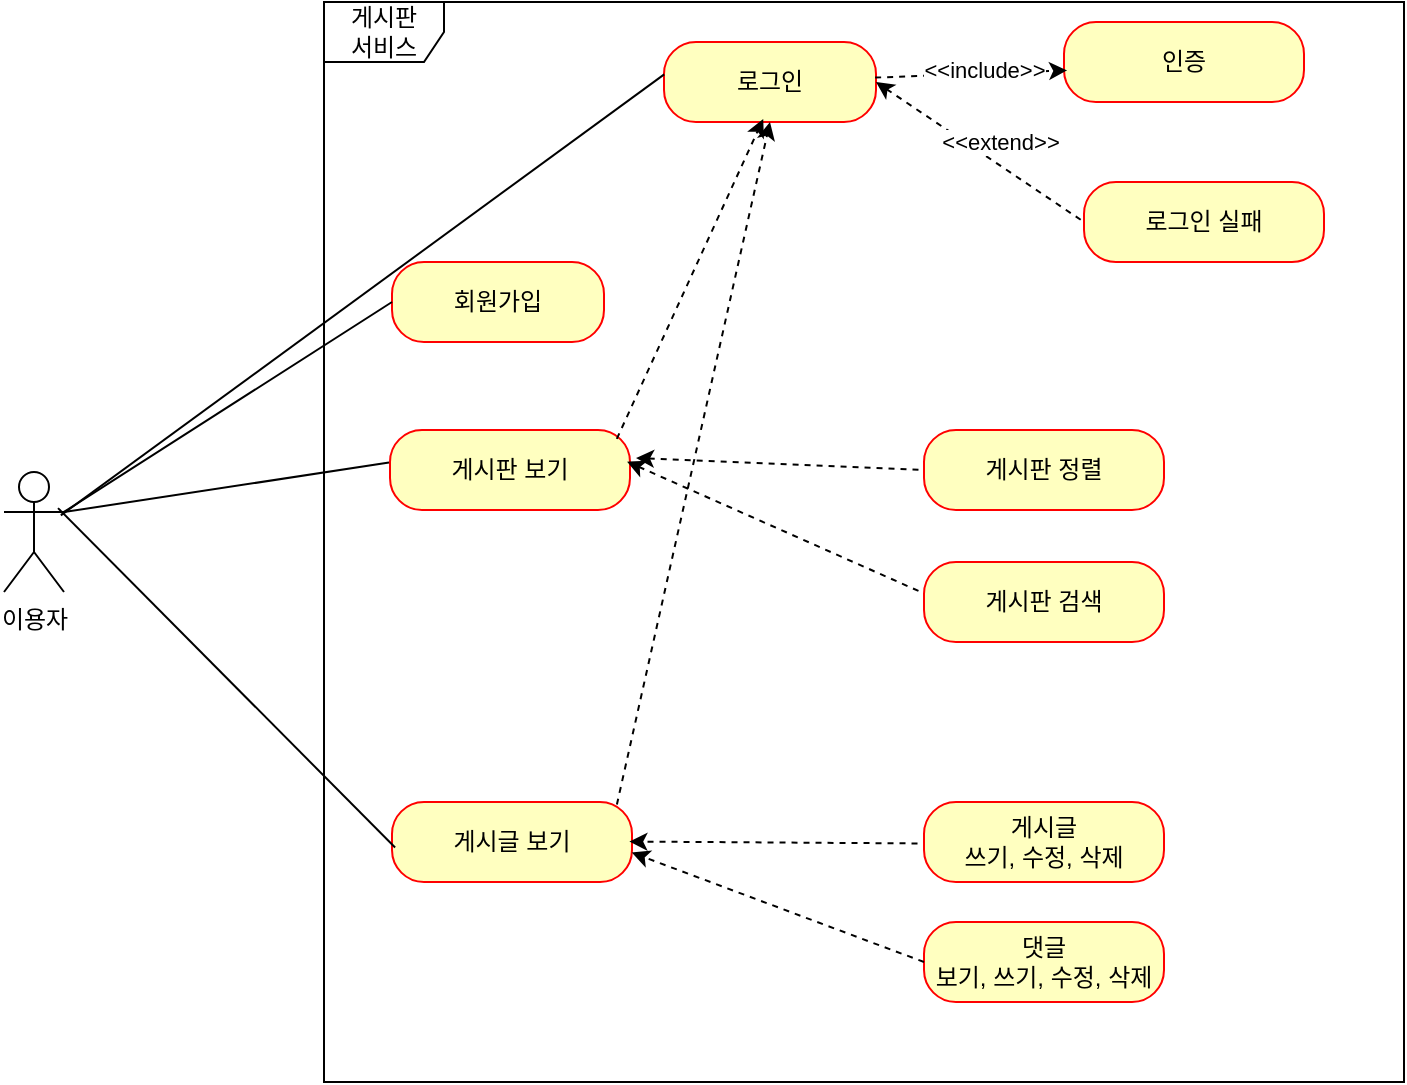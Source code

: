 <mxfile version="22.1.21" type="github">
  <diagram name="페이지-1" id="eg8PEWVwnhvdh6Bl5ibd">
    <mxGraphModel dx="1728" dy="915" grid="1" gridSize="10" guides="1" tooltips="1" connect="1" arrows="1" fold="1" page="1" pageScale="1" pageWidth="827" pageHeight="1169" math="0" shadow="0">
      <root>
        <mxCell id="0" />
        <mxCell id="1" parent="0" />
        <mxCell id="Nk-U3EO84pO2oHU9XgiJ-1" value="이용자" style="shape=umlActor;verticalLabelPosition=bottom;verticalAlign=top;html=1;" vertex="1" parent="1">
          <mxGeometry x="100" y="565" width="30" height="60" as="geometry" />
        </mxCell>
        <mxCell id="Nk-U3EO84pO2oHU9XgiJ-3" value="게시판&lt;br&gt;서비스" style="shape=umlFrame;whiteSpace=wrap;html=1;pointerEvents=0;" vertex="1" parent="1">
          <mxGeometry x="260" y="330" width="540" height="540" as="geometry" />
        </mxCell>
        <mxCell id="Nk-U3EO84pO2oHU9XgiJ-5" value="회원가입" style="rounded=1;whiteSpace=wrap;html=1;arcSize=40;fontColor=#000000;fillColor=#ffffc0;strokeColor=#ff0000;" vertex="1" parent="1">
          <mxGeometry x="294" y="460" width="106" height="40" as="geometry" />
        </mxCell>
        <mxCell id="Nk-U3EO84pO2oHU9XgiJ-7" value="게시판 정렬" style="rounded=1;whiteSpace=wrap;html=1;arcSize=40;fontColor=#000000;fillColor=#ffffc0;strokeColor=#ff0000;" vertex="1" parent="1">
          <mxGeometry x="560" y="544" width="120" height="40" as="geometry" />
        </mxCell>
        <mxCell id="Nk-U3EO84pO2oHU9XgiJ-8" value="게시글 보기" style="rounded=1;whiteSpace=wrap;html=1;arcSize=40;fontColor=#000000;fillColor=#ffffc0;strokeColor=#ff0000;" vertex="1" parent="1">
          <mxGeometry x="294" y="730" width="120" height="40" as="geometry" />
        </mxCell>
        <mxCell id="Nk-U3EO84pO2oHU9XgiJ-9" value="로그인" style="rounded=1;whiteSpace=wrap;html=1;arcSize=40;fontColor=#000000;fillColor=#ffffc0;strokeColor=#ff0000;" vertex="1" parent="1">
          <mxGeometry x="430" y="350" width="106" height="40" as="geometry" />
        </mxCell>
        <mxCell id="Nk-U3EO84pO2oHU9XgiJ-10" value="인증" style="rounded=1;whiteSpace=wrap;html=1;arcSize=40;fontColor=#000000;fillColor=#ffffc0;strokeColor=#ff0000;" vertex="1" parent="1">
          <mxGeometry x="630" y="340" width="120" height="40" as="geometry" />
        </mxCell>
        <mxCell id="Nk-U3EO84pO2oHU9XgiJ-11" value="로그인 실패" style="rounded=1;whiteSpace=wrap;html=1;arcSize=40;fontColor=#000000;fillColor=#ffffc0;strokeColor=#ff0000;" vertex="1" parent="1">
          <mxGeometry x="640" y="420" width="120" height="40" as="geometry" />
        </mxCell>
        <mxCell id="Nk-U3EO84pO2oHU9XgiJ-12" value="게시판 보기" style="rounded=1;whiteSpace=wrap;html=1;arcSize=40;fontColor=#000000;fillColor=#ffffc0;strokeColor=#ff0000;" vertex="1" parent="1">
          <mxGeometry x="293" y="544" width="120" height="40" as="geometry" />
        </mxCell>
        <mxCell id="Nk-U3EO84pO2oHU9XgiJ-13" value="게시판 검색" style="rounded=1;whiteSpace=wrap;html=1;arcSize=40;fontColor=#000000;fillColor=#ffffc0;strokeColor=#ff0000;" vertex="1" parent="1">
          <mxGeometry x="560" y="610" width="120" height="40" as="geometry" />
        </mxCell>
        <mxCell id="Nk-U3EO84pO2oHU9XgiJ-14" value="게시글 &lt;br&gt;쓰기, 수정, 삭제" style="rounded=1;whiteSpace=wrap;html=1;arcSize=40;fontColor=#000000;fillColor=#ffffc0;strokeColor=#ff0000;" vertex="1" parent="1">
          <mxGeometry x="560" y="730" width="120" height="40" as="geometry" />
        </mxCell>
        <mxCell id="Nk-U3EO84pO2oHU9XgiJ-15" value="댓글 &lt;br&gt;보기, 쓰기, 수정, 삭제" style="rounded=1;whiteSpace=wrap;html=1;arcSize=40;fontColor=#000000;fillColor=#ffffc0;strokeColor=#ff0000;" vertex="1" parent="1">
          <mxGeometry x="560" y="790" width="120" height="40" as="geometry" />
        </mxCell>
        <mxCell id="Nk-U3EO84pO2oHU9XgiJ-18" value="" style="endArrow=none;html=1;rounded=0;entryX=0;entryY=0.5;entryDx=0;entryDy=0;exitX=1;exitY=0.333;exitDx=0;exitDy=0;exitPerimeter=0;" edge="1" parent="1" source="Nk-U3EO84pO2oHU9XgiJ-1" target="Nk-U3EO84pO2oHU9XgiJ-5">
          <mxGeometry width="50" height="50" relative="1" as="geometry">
            <mxPoint x="130" y="600" as="sourcePoint" />
            <mxPoint x="180" y="550" as="targetPoint" />
          </mxGeometry>
        </mxCell>
        <mxCell id="Nk-U3EO84pO2oHU9XgiJ-19" value="" style="endArrow=none;html=1;rounded=0;entryX=0.001;entryY=0.405;entryDx=0;entryDy=0;entryPerimeter=0;exitX=0.947;exitY=0.361;exitDx=0;exitDy=0;exitPerimeter=0;" edge="1" parent="1" source="Nk-U3EO84pO2oHU9XgiJ-1" target="Nk-U3EO84pO2oHU9XgiJ-9">
          <mxGeometry width="50" height="50" relative="1" as="geometry">
            <mxPoint x="130" y="580" as="sourcePoint" />
            <mxPoint x="306" y="427" as="targetPoint" />
          </mxGeometry>
        </mxCell>
        <mxCell id="Nk-U3EO84pO2oHU9XgiJ-20" value="" style="endArrow=none;html=1;rounded=0;entryX=-0.004;entryY=0.407;entryDx=0;entryDy=0;exitX=0.946;exitY=0.338;exitDx=0;exitDy=0;exitPerimeter=0;entryPerimeter=0;" edge="1" parent="1" source="Nk-U3EO84pO2oHU9XgiJ-1" target="Nk-U3EO84pO2oHU9XgiJ-12">
          <mxGeometry width="50" height="50" relative="1" as="geometry">
            <mxPoint x="140" y="595" as="sourcePoint" />
            <mxPoint x="304" y="490" as="targetPoint" />
          </mxGeometry>
        </mxCell>
        <mxCell id="Nk-U3EO84pO2oHU9XgiJ-21" value="" style="endArrow=none;html=1;rounded=0;exitX=0.9;exitY=0.301;exitDx=0;exitDy=0;exitPerimeter=0;entryX=0.013;entryY=0.569;entryDx=0;entryDy=0;entryPerimeter=0;" edge="1" parent="1" source="Nk-U3EO84pO2oHU9XgiJ-1" target="Nk-U3EO84pO2oHU9XgiJ-8">
          <mxGeometry width="50" height="50" relative="1" as="geometry">
            <mxPoint x="138" y="595" as="sourcePoint" />
            <mxPoint x="303" y="570" as="targetPoint" />
          </mxGeometry>
        </mxCell>
        <mxCell id="Nk-U3EO84pO2oHU9XgiJ-22" value="" style="endArrow=classic;html=1;rounded=0;entryX=0.013;entryY=0.605;entryDx=0;entryDy=0;entryPerimeter=0;exitX=0.996;exitY=0.445;exitDx=0;exitDy=0;exitPerimeter=0;dashed=1;endFill=1;" edge="1" parent="1" source="Nk-U3EO84pO2oHU9XgiJ-9" target="Nk-U3EO84pO2oHU9XgiJ-10">
          <mxGeometry width="50" height="50" relative="1" as="geometry">
            <mxPoint x="138" y="597" as="sourcePoint" />
            <mxPoint x="304" y="406" as="targetPoint" />
          </mxGeometry>
        </mxCell>
        <mxCell id="Nk-U3EO84pO2oHU9XgiJ-24" value="&amp;lt;&amp;lt;include&amp;gt;&amp;gt;" style="edgeLabel;html=1;align=center;verticalAlign=middle;resizable=0;points=[];" vertex="1" connectable="0" parent="Nk-U3EO84pO2oHU9XgiJ-22">
          <mxGeometry x="-0.043" y="2" relative="1" as="geometry">
            <mxPoint x="8" as="offset" />
          </mxGeometry>
        </mxCell>
        <mxCell id="Nk-U3EO84pO2oHU9XgiJ-23" value="" style="endArrow=none;html=1;rounded=0;entryX=0;entryY=0.5;entryDx=0;entryDy=0;exitX=1;exitY=0.5;exitDx=0;exitDy=0;dashed=1;endFill=0;startArrow=classic;startFill=1;" edge="1" parent="1" source="Nk-U3EO84pO2oHU9XgiJ-9" target="Nk-U3EO84pO2oHU9XgiJ-11">
          <mxGeometry width="50" height="50" relative="1" as="geometry">
            <mxPoint x="410" y="408" as="sourcePoint" />
            <mxPoint x="472" y="374" as="targetPoint" />
          </mxGeometry>
        </mxCell>
        <mxCell id="Nk-U3EO84pO2oHU9XgiJ-25" value="&amp;lt;&amp;lt;extend&amp;gt;&amp;gt;&lt;br&gt;" style="edgeLabel;html=1;align=center;verticalAlign=middle;resizable=0;points=[];" vertex="1" connectable="0" parent="Nk-U3EO84pO2oHU9XgiJ-23">
          <mxGeometry x="-0.355" relative="1" as="geometry">
            <mxPoint x="28" y="7" as="offset" />
          </mxGeometry>
        </mxCell>
        <mxCell id="Nk-U3EO84pO2oHU9XgiJ-26" value="" style="endArrow=classic;html=1;rounded=0;entryX=0.468;entryY=0.961;entryDx=0;entryDy=0;entryPerimeter=0;exitX=0.945;exitY=0.111;exitDx=0;exitDy=0;dashed=1;endFill=1;exitPerimeter=0;" edge="1" parent="1" source="Nk-U3EO84pO2oHU9XgiJ-12" target="Nk-U3EO84pO2oHU9XgiJ-9">
          <mxGeometry width="50" height="50" relative="1" as="geometry">
            <mxPoint x="398" y="514" as="sourcePoint" />
            <mxPoint x="530" y="480" as="targetPoint" />
          </mxGeometry>
        </mxCell>
        <mxCell id="Nk-U3EO84pO2oHU9XgiJ-28" value="" style="endArrow=classic;html=1;rounded=0;entryX=0.5;entryY=1;entryDx=0;entryDy=0;exitX=0.937;exitY=0.032;exitDx=0;exitDy=0;dashed=1;endFill=1;exitPerimeter=0;" edge="1" parent="1" source="Nk-U3EO84pO2oHU9XgiJ-8" target="Nk-U3EO84pO2oHU9XgiJ-9">
          <mxGeometry width="50" height="50" relative="1" as="geometry">
            <mxPoint x="423" y="574" as="sourcePoint" />
            <mxPoint x="490" y="398" as="targetPoint" />
          </mxGeometry>
        </mxCell>
        <mxCell id="Nk-U3EO84pO2oHU9XgiJ-29" value="" style="endArrow=none;html=1;rounded=0;entryX=0;entryY=0.5;entryDx=0;entryDy=0;exitX=0.945;exitY=0.111;exitDx=0;exitDy=0;dashed=1;endFill=0;exitPerimeter=0;startArrow=classic;startFill=1;" edge="1" parent="1" target="Nk-U3EO84pO2oHU9XgiJ-7">
          <mxGeometry width="50" height="50" relative="1" as="geometry">
            <mxPoint x="416" y="558" as="sourcePoint" />
            <mxPoint x="490" y="398" as="targetPoint" />
          </mxGeometry>
        </mxCell>
        <mxCell id="Nk-U3EO84pO2oHU9XgiJ-30" value="" style="endArrow=none;html=1;rounded=0;entryX=-0.013;entryY=0.375;entryDx=0;entryDy=0;exitX=0.988;exitY=0.396;exitDx=0;exitDy=0;dashed=1;endFill=0;exitPerimeter=0;entryPerimeter=0;startArrow=classic;startFill=1;" edge="1" parent="1" source="Nk-U3EO84pO2oHU9XgiJ-12" target="Nk-U3EO84pO2oHU9XgiJ-13">
          <mxGeometry width="50" height="50" relative="1" as="geometry">
            <mxPoint x="426" y="568" as="sourcePoint" />
            <mxPoint x="570" y="574" as="targetPoint" />
          </mxGeometry>
        </mxCell>
        <mxCell id="Nk-U3EO84pO2oHU9XgiJ-33" value="" style="endArrow=classic;html=1;rounded=0;entryX=0.999;entryY=0.632;entryDx=0;entryDy=0;exitX=0;exitY=0.5;exitDx=0;exitDy=0;dashed=1;endFill=1;entryPerimeter=0;" edge="1" parent="1" source="Nk-U3EO84pO2oHU9XgiJ-15" target="Nk-U3EO84pO2oHU9XgiJ-8">
          <mxGeometry width="50" height="50" relative="1" as="geometry">
            <mxPoint x="416" y="741" as="sourcePoint" />
            <mxPoint x="493" y="400" as="targetPoint" />
          </mxGeometry>
        </mxCell>
        <mxCell id="Nk-U3EO84pO2oHU9XgiJ-34" value="" style="endArrow=classic;html=1;rounded=0;exitX=-0.027;exitY=0.518;exitDx=0;exitDy=0;dashed=1;endFill=1;exitPerimeter=0;entryX=0.989;entryY=0.494;entryDx=0;entryDy=0;entryPerimeter=0;" edge="1" parent="1" source="Nk-U3EO84pO2oHU9XgiJ-14" target="Nk-U3EO84pO2oHU9XgiJ-8">
          <mxGeometry width="50" height="50" relative="1" as="geometry">
            <mxPoint x="570" y="820" as="sourcePoint" />
            <mxPoint x="424" y="765" as="targetPoint" />
          </mxGeometry>
        </mxCell>
      </root>
    </mxGraphModel>
  </diagram>
</mxfile>
